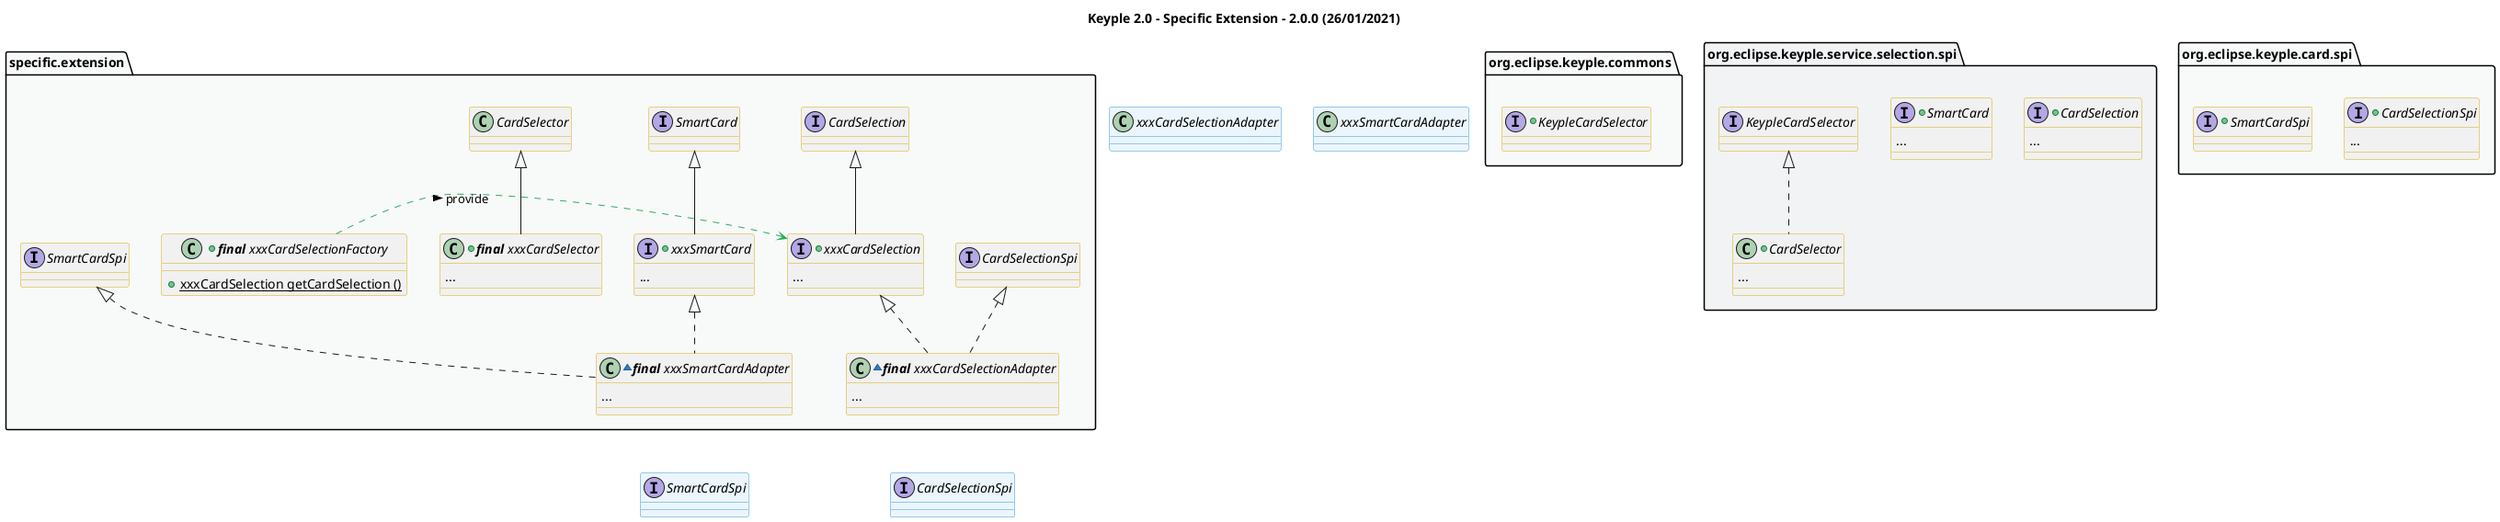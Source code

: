 @startuml
title
    Keyple 2.0 - Specific Extension - 2.0.0 (26/01/2021)
end title

' == THEME ==

'Couleurs issues de : https://htmlcolorcodes.com/fr/tableau-de-couleur/tableau-de-couleur-design-plat/
!define C_GREY1 F8F9F9
!define C_GREY2 F2F3F4
!define C_GREY3 E5E7E9
!define C_GREY4 D7DBDD
!define C_GREY5 CACFD2
!define C_GREY6 BDC3C7
!define C_LINK 3498DB
!define C_USE 27AE60

skinparam Shadowing false
skinparam ClassFontStyle italic
skinparam ClassBorderColor #D4AC0D
skinparam stereotypeABorderColor #A9DCDF
skinparam stereotypeIBorderColor #B4A7E5
skinparam stereotypeCBorderColor #ADD1B2
skinparam stereotypeEBorderColor #EB93DF
' Red
skinparam ClassBackgroundColor<<red>> #FDEDEC
skinparam ClassBorderColor<<red>> #E74C3C
hide <<red>> stereotype
' Purple
skinparam ClassBackgroundColor<<purple>> #F4ECF7
skinparam ClassBorderColor<<purple>> #8E44AD
hide <<purple>> stereotype
' blue
skinparam ClassBackgroundColor<<blue>> #EBF5FB
skinparam ClassBorderColor<<blue>> #3498DB
hide <<blue>> stereotype
' Green
skinparam ClassBackgroundColor<<green>> #E9F7EF
skinparam ClassBorderColor<<green>> #27AE60
hide <<green>> stereotype
' Grey
skinparam ClassBackgroundColor<<grey>> #EAECEE
skinparam ClassBorderColor<<grey>> #2C3E50
hide <<grey>> stereotype

' == CONTENT ==


package "org.eclipse.keyple.commons" as commonsApi {
    +interface KeypleCardSelector {
    }
}
package "org.eclipse.keyple.service.selection.spi" as serviceSelectionSpi {
    +interface CardSelection {
        ...
    }
    +interface SmartCard {
        ...
    }
    +class CardSelector implements KeypleCardSelector {
        ...
    }
}

package "org.eclipse.keyple.card.spi" as cardSpi {
    +interface CardSelectionSpi {
        ...
    }
    +interface SmartCardSpi {
    }
}


package "specific.extension" as specificExtension {
    +interface xxxSmartCard extends SmartCard {
        ...
    }
    +class "**final** xxxCardSelectionFactory" as xxxCardSelectionFactory {
        +{static} xxxCardSelection getCardSelection ()
    }
    +interface xxxCardSelection extends CardSelection {
        ...
    }
    +class "**final** xxxCardSelector" as xxxCardSelector extends CardSelector {
        ...
    }
    ' Adapters
    ~class "**final** xxxSmartCardAdapter" as xxxSmartCardAdapter implements xxxSmartCard, SmartCardSpi {
        ...
    }
    ~class "**final** xxxCardSelectionAdapter" as xxxCardSelectionAdapter implements xxxCardSelection, CardSelectionSpi {
        ...
    }
}

' Associations

xxxCardSelectionFactory .> xxxCardSelection #C_USE : provide >

' == LAYOUT ==

xxxCardSelection -[hidden]- xxxSmartCardAdapter
xxxSmartCardAdapter -[hidden]- SmartCardSpi
xxxCardSelectionAdapter -[hidden]- CardSelectionSpi

' == STYLE ==

package commonsApi #C_GREY1 {}
package specificExtension #C_GREY1 {}
package cardSpi #C_GREY1 {}
package serviceSelectionSpi #C_GREY2 {}

class xxxCardSelectionAdapter <<blue>>
class xxxSmartCardAdapter <<blue>>
interface CardSelectionSpi <<blue>>
interface SmartCardSpi <<blue>>

@enduml